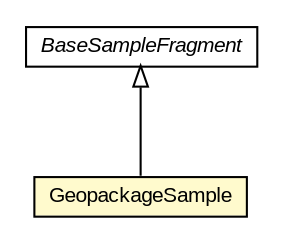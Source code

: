 #!/usr/local/bin/dot
#
# Class diagram 
# Generated by UMLGraph version R5_6-24-gf6e263 (http://www.umlgraph.org/)
#

digraph G {
	edge [fontname="arial",fontsize=10,labelfontname="arial",labelfontsize=10];
	node [fontname="arial",fontsize=10,shape=plaintext];
	nodesep=0.25;
	ranksep=0.5;
	// org.osmdroid.samplefragments.BaseSampleFragment
	c52250 [label=<<table title="org.osmdroid.samplefragments.BaseSampleFragment" border="0" cellborder="1" cellspacing="0" cellpadding="2" port="p" href="../BaseSampleFragment.html">
		<tr><td><table border="0" cellspacing="0" cellpadding="1">
<tr><td align="center" balign="center"><font face="arial italic"> BaseSampleFragment </font></td></tr>
		</table></td></tr>
		</table>>, URL="../BaseSampleFragment.html", fontname="arial", fontcolor="black", fontsize=10.0];
	// org.osmdroid.samplefragments.tileproviders.GeopackageSample
	c52314 [label=<<table title="org.osmdroid.samplefragments.tileproviders.GeopackageSample" border="0" cellborder="1" cellspacing="0" cellpadding="2" port="p" bgcolor="lemonChiffon" href="./GeopackageSample.html">
		<tr><td><table border="0" cellspacing="0" cellpadding="1">
<tr><td align="center" balign="center"> GeopackageSample </td></tr>
		</table></td></tr>
		</table>>, URL="./GeopackageSample.html", fontname="arial", fontcolor="black", fontsize=10.0];
	//org.osmdroid.samplefragments.tileproviders.GeopackageSample extends org.osmdroid.samplefragments.BaseSampleFragment
	c52250:p -> c52314:p [dir=back,arrowtail=empty];
}

